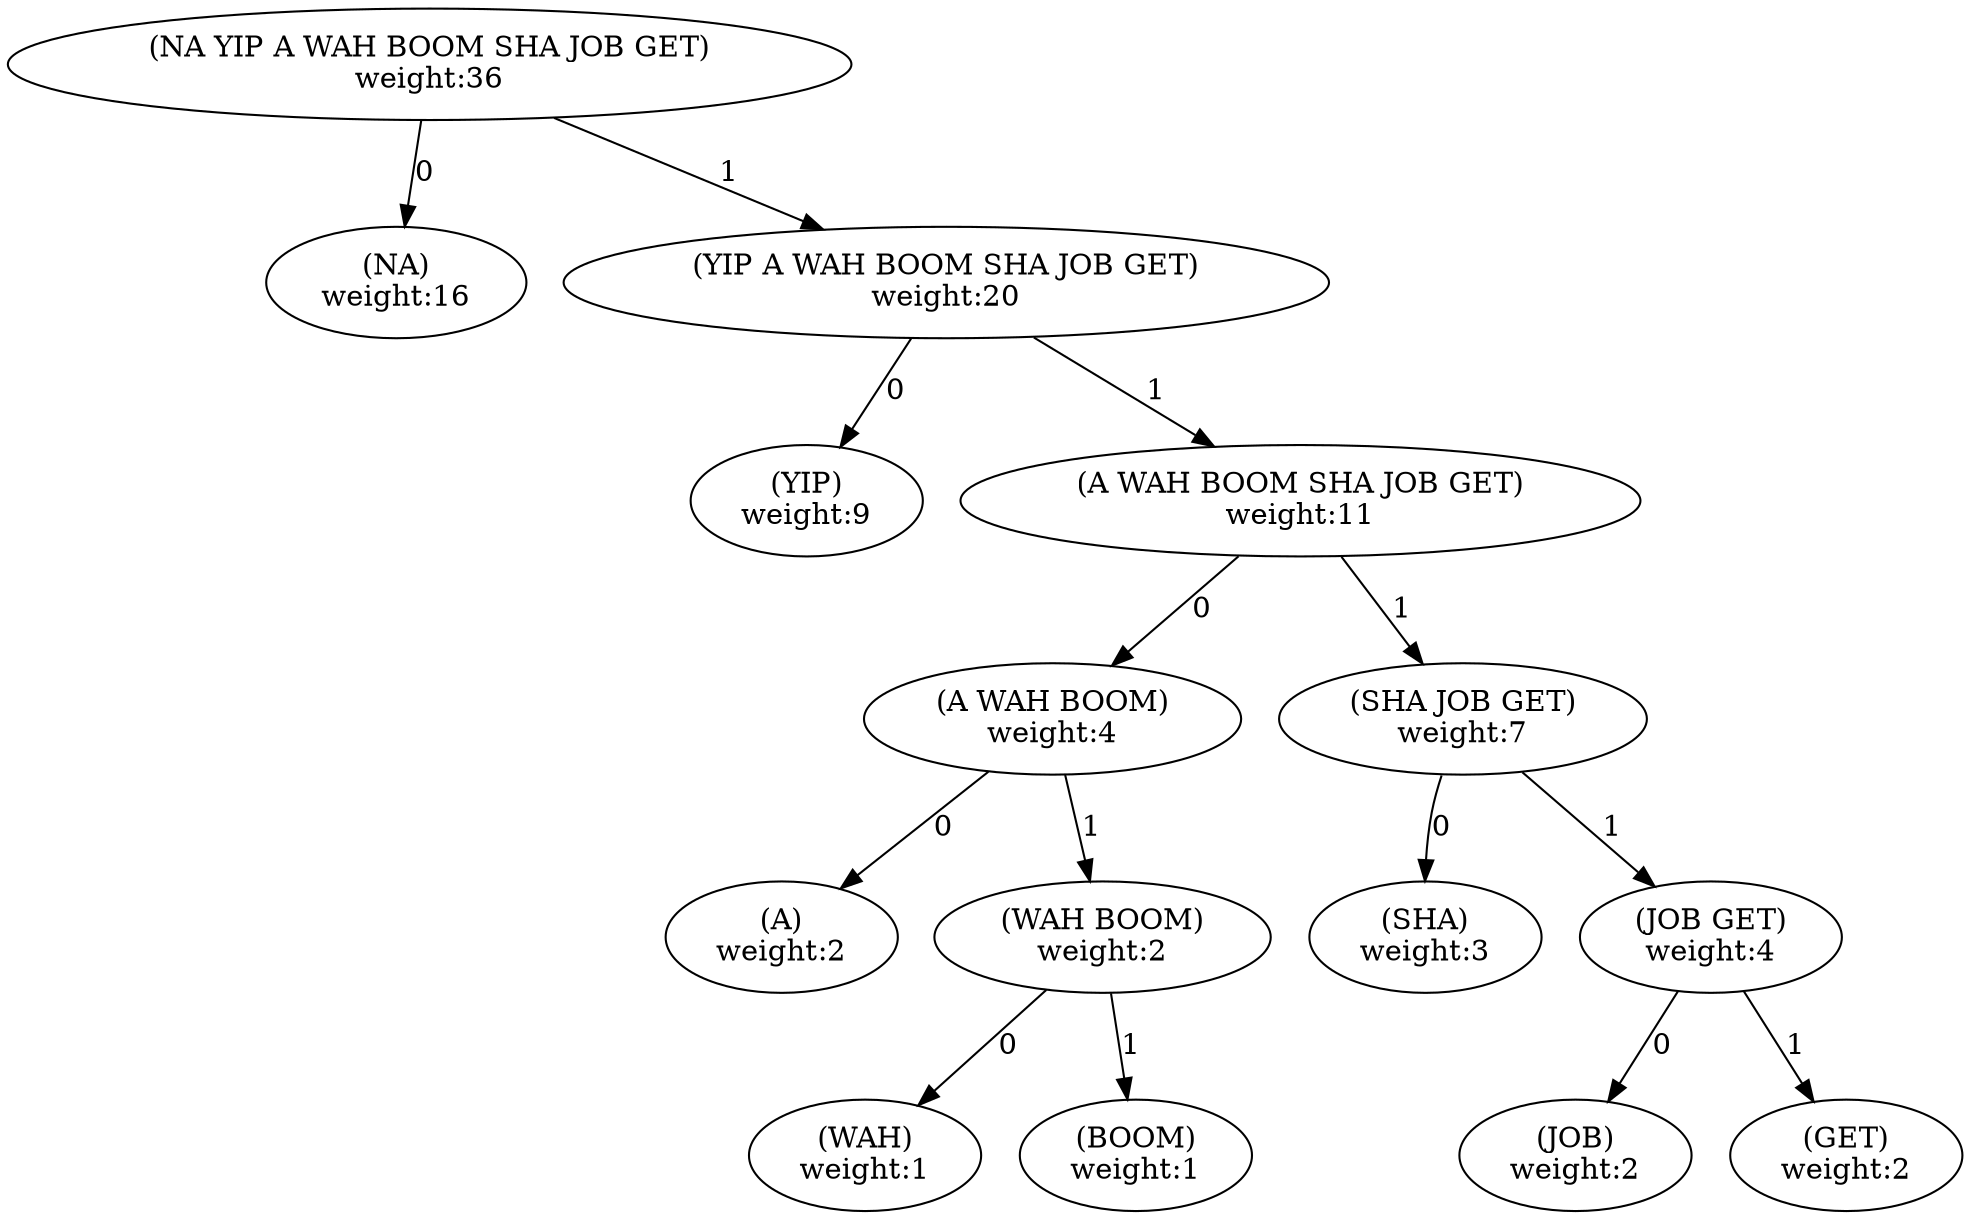 // sicp ex2.70 


digraph huffmanTree {
NNAYIPAWAHBOOMSHAJOBGET [label="(NA YIP A WAH BOOM SHA JOB GET)
weight:36"];
NNA [label="(NA)
weight:16"];
NNAYIPAWAHBOOMSHAJOBGET -> NNA[label="0"];
NYIPAWAHBOOMSHAJOBGET [label="(YIP A WAH BOOM SHA JOB GET)
weight:20"];
NNAYIPAWAHBOOMSHAJOBGET -> NYIPAWAHBOOMSHAJOBGET[label="1"];
NYIP [label="(YIP)
weight:9"];
NYIPAWAHBOOMSHAJOBGET -> NYIP[label="0"];
NAWAHBOOMSHAJOBGET [label="(A WAH BOOM SHA JOB GET)
weight:11"];
NYIPAWAHBOOMSHAJOBGET -> NAWAHBOOMSHAJOBGET[label="1"];
NAWAHBOOM [label="(A WAH BOOM)
weight:4"];
NAWAHBOOMSHAJOBGET -> NAWAHBOOM[label="0"];
NA [label="(A)
weight:2"];
NAWAHBOOM -> NA[label="0"];
NWAHBOOM [label="(WAH BOOM)
weight:2"];
NAWAHBOOM -> NWAHBOOM[label="1"];
NWAH [label="(WAH)
weight:1"];
NWAHBOOM -> NWAH[label="0"];
NBOOM [label="(BOOM)
weight:1"];
NWAHBOOM -> NBOOM[label="1"];
NSHAJOBGET [label="(SHA JOB GET)
weight:7"];
NAWAHBOOMSHAJOBGET -> NSHAJOBGET[label="1"];
NSHA [label="(SHA)
weight:3"];
NSHAJOBGET -> NSHA[label="0"];
NJOBGET [label="(JOB GET)
weight:4"];
NSHAJOBGET -> NJOBGET[label="1"];
NJOB [label="(JOB)
weight:2"];
NJOBGET -> NJOB[label="0"];
NGET [label="(GET)
weight:2"];
NJOBGET -> NGET[label="1"];
}